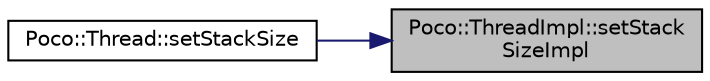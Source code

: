 digraph "Poco::ThreadImpl::setStackSizeImpl"
{
 // LATEX_PDF_SIZE
  edge [fontname="Helvetica",fontsize="10",labelfontname="Helvetica",labelfontsize="10"];
  node [fontname="Helvetica",fontsize="10",shape=record];
  rankdir="RL";
  Node1 [label="Poco::ThreadImpl::setStack\lSizeImpl",height=0.2,width=0.4,color="black", fillcolor="grey75", style="filled", fontcolor="black",tooltip=" "];
  Node1 -> Node2 [dir="back",color="midnightblue",fontsize="10",style="solid"];
  Node2 [label="Poco::Thread::setStackSize",height=0.2,width=0.4,color="black", fillcolor="white", style="filled",URL="$classPoco_1_1Thread.html#a4c5cd3cee84eac7e5f0d65594fe2260f",tooltip=" "];
}
